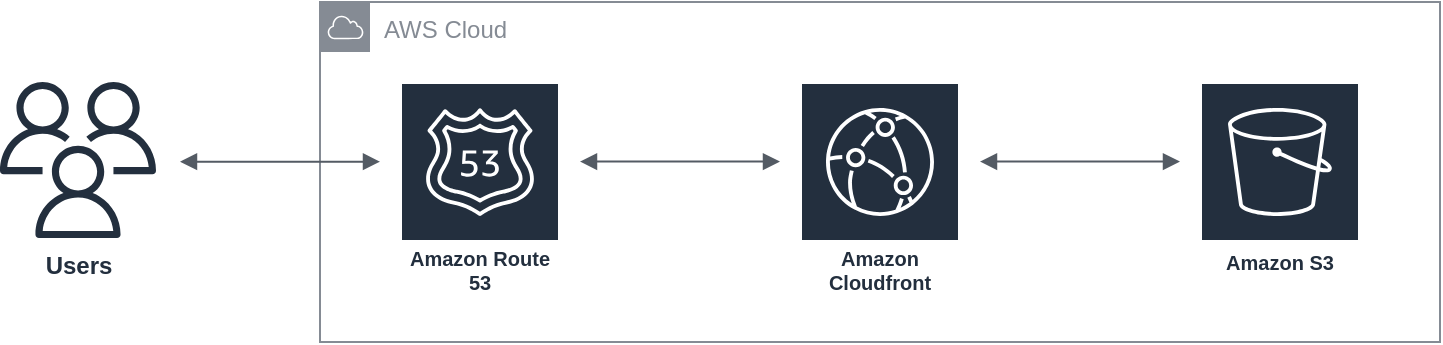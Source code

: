 <mxfile version="12.9.14" type="device"><diagram id="5hHB51glJSAb4PVokCBI" name="Page-1"><mxGraphModel dx="1178" dy="631" grid="1" gridSize="10" guides="1" tooltips="1" connect="1" arrows="1" fold="1" page="1" pageScale="1" pageWidth="827" pageHeight="1169" background="#ffffff" math="0" shadow="0"><root><mxCell id="0"/><mxCell id="1" parent="0"/><mxCell id="6Lwe5Iqse7sthuzw4RVH-4" value="AWS Cloud" style="outlineConnect=0;gradientColor=none;html=1;whiteSpace=wrap;fontSize=12;fontStyle=0;shape=mxgraph.aws4.group;grIcon=mxgraph.aws4.group_aws_cloud;strokeColor=#858B94;fillColor=none;verticalAlign=top;align=left;spacingLeft=30;fontColor=#858B94;dashed=0;" vertex="1" parent="1"><mxGeometry x="240" y="80" width="560" height="170" as="geometry"/></mxCell><mxCell id="6Lwe5Iqse7sthuzw4RVH-1" value="Amazon S3" style="outlineConnect=0;fontColor=#232F3E;gradientColor=none;strokeColor=#ffffff;fillColor=#232F3E;dashed=0;verticalLabelPosition=middle;verticalAlign=bottom;align=center;html=1;whiteSpace=wrap;fontSize=10;fontStyle=1;spacing=3;shape=mxgraph.aws4.productIcon;prIcon=mxgraph.aws4.s3;" vertex="1" parent="1"><mxGeometry x="680" y="120" width="80" height="100" as="geometry"/></mxCell><mxCell id="6Lwe5Iqse7sthuzw4RVH-2" value="Amazon Cloudfront" style="outlineConnect=0;fontColor=#232F3E;gradientColor=none;strokeColor=#ffffff;fillColor=#232F3E;dashed=0;verticalLabelPosition=middle;verticalAlign=bottom;align=center;html=1;whiteSpace=wrap;fontSize=10;fontStyle=1;spacing=3;shape=mxgraph.aws4.productIcon;prIcon=mxgraph.aws4.cloudfront;" vertex="1" parent="1"><mxGeometry x="480" y="120" width="80" height="110" as="geometry"/></mxCell><mxCell id="6Lwe5Iqse7sthuzw4RVH-3" value="Amazon Route 53" style="outlineConnect=0;fontColor=#232F3E;gradientColor=none;strokeColor=#ffffff;fillColor=#232F3E;dashed=0;verticalLabelPosition=middle;verticalAlign=bottom;align=center;html=1;whiteSpace=wrap;fontSize=10;fontStyle=1;spacing=3;shape=mxgraph.aws4.productIcon;prIcon=mxgraph.aws4.route_53;" vertex="1" parent="1"><mxGeometry x="280" y="120" width="80" height="110" as="geometry"/></mxCell><mxCell id="6Lwe5Iqse7sthuzw4RVH-5" value="Users" style="outlineConnect=0;fontColor=#232F3E;gradientColor=none;fillColor=#232F3E;strokeColor=none;dashed=0;verticalLabelPosition=bottom;verticalAlign=top;align=center;html=1;fontSize=12;fontStyle=1;aspect=fixed;pointerEvents=1;shape=mxgraph.aws4.users;labelBackgroundColor=#ffffff;" vertex="1" parent="1"><mxGeometry x="80" y="120" width="78" height="78" as="geometry"/></mxCell><mxCell id="6Lwe5Iqse7sthuzw4RVH-10" value="" style="edgeStyle=orthogonalEdgeStyle;html=1;endArrow=block;elbow=vertical;startArrow=block;startFill=1;endFill=1;strokeColor=#545B64;rounded=0;" edge="1" parent="1"><mxGeometry width="100" relative="1" as="geometry"><mxPoint x="170" y="159.86" as="sourcePoint"/><mxPoint x="270" y="159.86" as="targetPoint"/><Array as="points"><mxPoint x="230" y="159.86"/><mxPoint x="230" y="159.86"/></Array></mxGeometry></mxCell><mxCell id="6Lwe5Iqse7sthuzw4RVH-11" value="" style="edgeStyle=orthogonalEdgeStyle;html=1;endArrow=block;elbow=vertical;startArrow=block;startFill=1;endFill=1;strokeColor=#545B64;rounded=0;" edge="1" parent="1"><mxGeometry width="100" relative="1" as="geometry"><mxPoint x="370" y="159.8" as="sourcePoint"/><mxPoint x="470" y="159.8" as="targetPoint"/><Array as="points"><mxPoint x="430" y="159.8"/><mxPoint x="430" y="159.8"/></Array></mxGeometry></mxCell><mxCell id="6Lwe5Iqse7sthuzw4RVH-12" value="" style="edgeStyle=orthogonalEdgeStyle;html=1;endArrow=block;elbow=vertical;startArrow=block;startFill=1;endFill=1;strokeColor=#545B64;rounded=0;" edge="1" parent="1"><mxGeometry width="100" relative="1" as="geometry"><mxPoint x="570" y="159.8" as="sourcePoint"/><mxPoint x="670" y="159.8" as="targetPoint"/><Array as="points"><mxPoint x="630" y="159.8"/><mxPoint x="630" y="159.8"/></Array></mxGeometry></mxCell></root></mxGraphModel></diagram></mxfile>